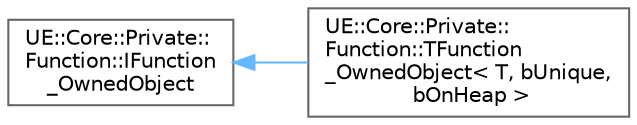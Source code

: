 digraph "Graphical Class Hierarchy"
{
 // INTERACTIVE_SVG=YES
 // LATEX_PDF_SIZE
  bgcolor="transparent";
  edge [fontname=Helvetica,fontsize=10,labelfontname=Helvetica,labelfontsize=10];
  node [fontname=Helvetica,fontsize=10,shape=box,height=0.2,width=0.4];
  rankdir="LR";
  Node0 [id="Node000000",label="UE::Core::Private::\lFunction::IFunction\l_OwnedObject",height=0.2,width=0.4,color="grey40", fillcolor="white", style="filled",URL="$d7/dc6/structUE_1_1Core_1_1Private_1_1Function_1_1IFunction__OwnedObject.html",tooltip="Common interface to a callable object owned by TFunction."];
  Node0 -> Node1 [id="edge9048_Node000000_Node000001",dir="back",color="steelblue1",style="solid",tooltip=" "];
  Node1 [id="Node000001",label="UE::Core::Private::\lFunction::TFunction\l_OwnedObject\< T, bUnique,\l bOnHeap \>",height=0.2,width=0.4,color="grey40", fillcolor="white", style="filled",URL="$d5/d2b/structUE_1_1Core_1_1Private_1_1Function_1_1TFunction__OwnedObject.html",tooltip=" "];
}
